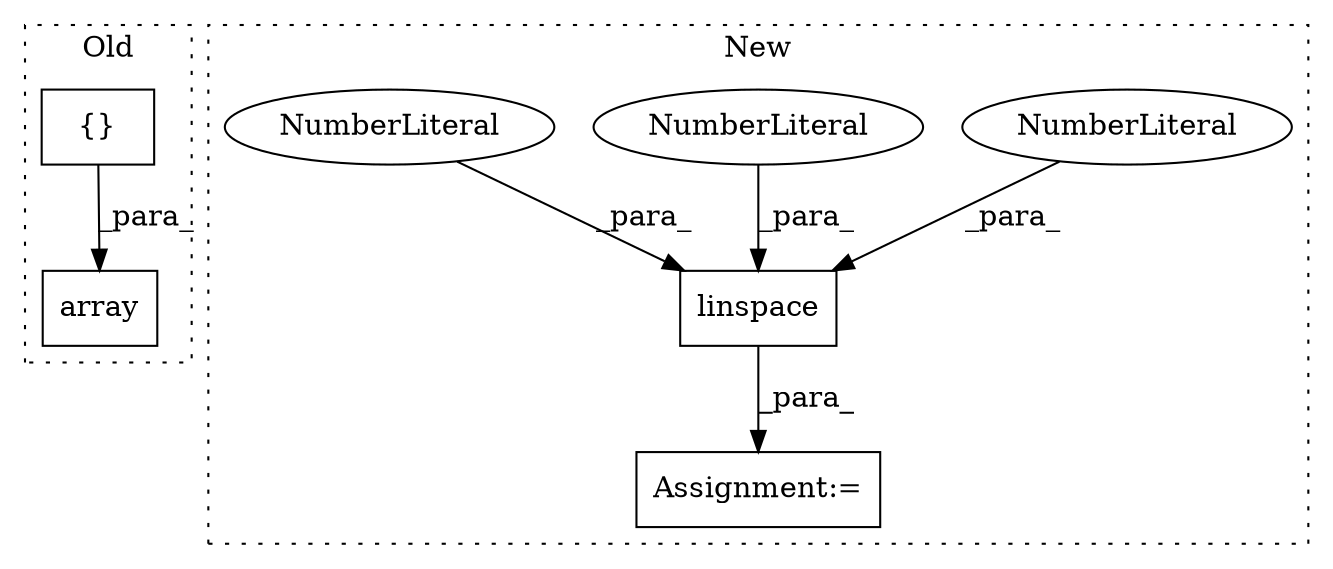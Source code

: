 digraph G {
subgraph cluster0 {
1 [label="array" a="32" s="546,570" l="6,1" shape="box"];
6 [label="{}" a="4" s="561,565" l="1,1" shape="box"];
label = "Old";
style="dotted";
}
subgraph cluster1 {
2 [label="linspace" a="32" s="343,363" l="9,1" shape="box"];
3 [label="NumberLiteral" a="34" s="357" l="3" shape="ellipse"];
4 [label="NumberLiteral" a="34" s="352" l="4" shape="ellipse"];
5 [label="Assignment:=" a="7" s="336" l="1" shape="box"];
7 [label="NumberLiteral" a="34" s="361" l="2" shape="ellipse"];
label = "New";
style="dotted";
}
2 -> 5 [label="_para_"];
3 -> 2 [label="_para_"];
4 -> 2 [label="_para_"];
6 -> 1 [label="_para_"];
7 -> 2 [label="_para_"];
}